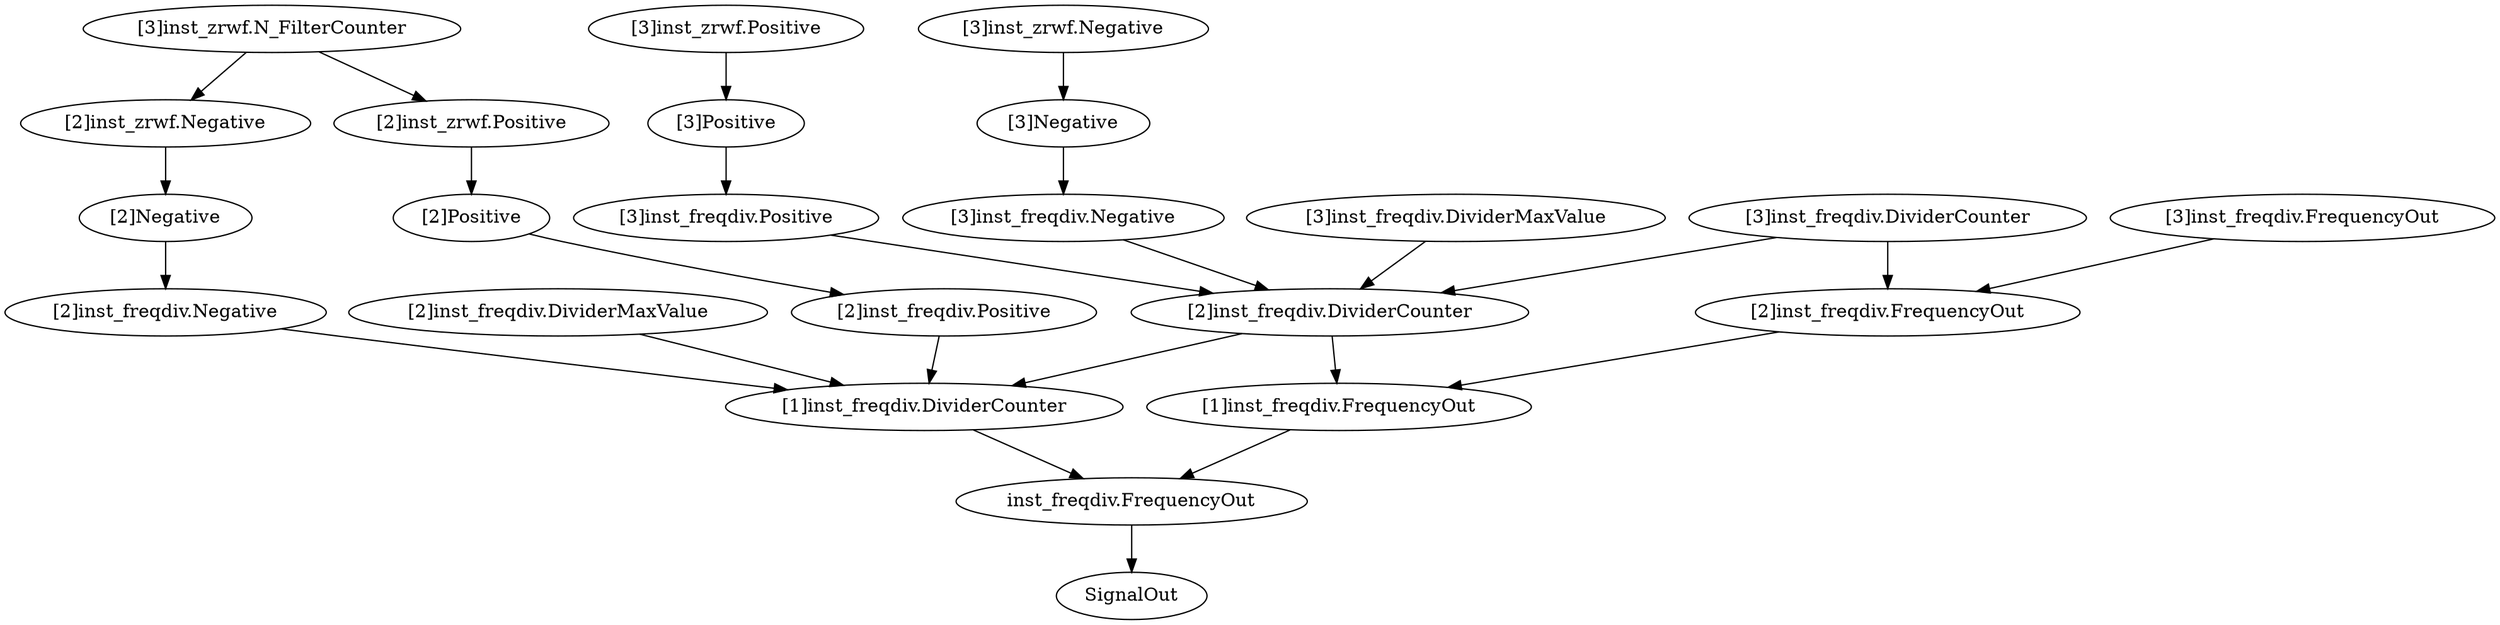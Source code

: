 strict digraph "" {
	"inst_freqdiv.FrequencyOut"	 [complexity=0,
		importance=0.0410079464487,
		rank=0.0];
	SignalOut	 [complexity=0,
		importance=0.0181907073368,
		rank=0.0];
	"inst_freqdiv.FrequencyOut" -> SignalOut;
	"[1]inst_freqdiv.DividerCounter"	 [complexity=1,
		importance=0.115040174158,
		rank=0.115040174158];
	"[1]inst_freqdiv.DividerCounter" -> "inst_freqdiv.FrequencyOut";
	"[3]inst_zrwf.Negative"	 [complexity=4,
		importance=0.474083750285,
		rank=0.118520937571];
	"[3]Negative"	 [complexity=4,
		importance=0.457344573779,
		rank=0.114336143445];
	"[3]inst_zrwf.Negative" -> "[3]Negative";
	"[3]inst_zrwf.N_FilterCounter"	 [complexity=5,
		importance=0.490672551419,
		rank=0.0981345102837];
	"[2]inst_zrwf.Positive"	 [complexity=2,
		importance=0.290591858791,
		rank=0.145295929396];
	"[3]inst_zrwf.N_FilterCounter" -> "[2]inst_zrwf.Positive";
	"[2]inst_zrwf.Negative"	 [complexity=2,
		importance=0.405632032949,
		rank=0.202816016475];
	"[3]inst_zrwf.N_FilterCounter" -> "[2]inst_zrwf.Negative";
	"[3]inst_freqdiv.FrequencyOut"	 [complexity=6,
		importance=0.109459663784,
		rank=0.0182432772974];
	"[2]inst_freqdiv.FrequencyOut"	 [complexity=4,
		importance=0.0866424246723,
		rank=0.0216606061681];
	"[3]inst_freqdiv.FrequencyOut" -> "[2]inst_freqdiv.FrequencyOut";
	"[2]inst_freqdiv.DividerMaxValue"	 [complexity=3,
		importance=0.472647689353,
		rank=0.157549229784];
	"[2]inst_freqdiv.DividerMaxValue" -> "[1]inst_freqdiv.DividerCounter";
	"[3]inst_zrwf.Positive"	 [complexity=4,
		importance=0.336226337015,
		rank=0.0840565842537];
	"[3]Positive"	 [complexity=4,
		importance=0.319487160509,
		rank=0.0798717901271];
	"[3]inst_zrwf.Positive" -> "[3]Positive";
	"[3]inst_freqdiv.Negative"	 [complexity=4,
		importance=0.436487823074,
		rank=0.109121955768];
	"[3]Negative" -> "[3]inst_freqdiv.Negative";
	"[2]inst_freqdiv.Negative"	 [complexity=2,
		importance=0.368036105738,
		rank=0.184018052869];
	"[2]inst_freqdiv.Negative" -> "[1]inst_freqdiv.DividerCounter";
	"[3]inst_freqdiv.DividerMaxValue"	 [complexity=5,
		importance=0.5639166458,
		rank=0.11278332916];
	"[2]inst_freqdiv.DividerCounter"	 [complexity=3,
		importance=0.13785741327,
		rank=0.0459524710901];
	"[3]inst_freqdiv.DividerMaxValue" -> "[2]inst_freqdiv.DividerCounter";
	"[3]inst_freqdiv.Negative" -> "[2]inst_freqdiv.DividerCounter";
	"[1]inst_freqdiv.FrequencyOut"	 [complexity=2,
		importance=0.0638251855605,
		rank=0.0319125927803];
	"[2]inst_freqdiv.FrequencyOut" -> "[1]inst_freqdiv.FrequencyOut";
	"[2]inst_freqdiv.Positive"	 [complexity=2,
		importance=0.25299593158,
		rank=0.12649796579];
	"[2]inst_freqdiv.Positive" -> "[1]inst_freqdiv.DividerCounter";
	"[2]Positive"	 [complexity=2,
		importance=0.273852682285,
		rank=0.136926341142];
	"[2]inst_zrwf.Positive" -> "[2]Positive";
	"[1]inst_freqdiv.FrequencyOut" -> "inst_freqdiv.FrequencyOut";
	"[3]inst_freqdiv.DividerCounter"	 [complexity=5,
		importance=0.160674652382,
		rank=0.0321349304764];
	"[3]inst_freqdiv.DividerCounter" -> "[2]inst_freqdiv.FrequencyOut";
	"[3]inst_freqdiv.DividerCounter" -> "[2]inst_freqdiv.DividerCounter";
	"[2]Negative"	 [complexity=2,
		importance=0.388892856443,
		rank=0.194446428222];
	"[2]Negative" -> "[2]inst_freqdiv.Negative";
	"[3]inst_freqdiv.Positive"	 [complexity=4,
		importance=0.298630409804,
		rank=0.0746576024509];
	"[3]inst_freqdiv.Positive" -> "[2]inst_freqdiv.DividerCounter";
	"[2]Positive" -> "[2]inst_freqdiv.Positive";
	"[2]inst_zrwf.Negative" -> "[2]Negative";
	"[3]Positive" -> "[3]inst_freqdiv.Positive";
	"[2]inst_freqdiv.DividerCounter" -> "[1]inst_freqdiv.DividerCounter";
	"[2]inst_freqdiv.DividerCounter" -> "[1]inst_freqdiv.FrequencyOut";
}
